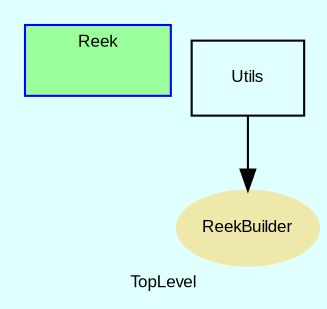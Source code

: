 digraph TopLevel {
    label = "TopLevel"
    compound = true
    fontname = Arial
    fontsize = 8
    bgcolor = lightcyan1
    node [
        color = black,
        fontname = Arial,
        fontsize = 8
    ]

    subgraph cluster_Reek {
        label = "Reek"
        fillcolor = palegreen1
        URL = "classes/Reek.html"
        color = blue
        fontname = Arial
        style = filled
        Reek [
            shape = plaintext,
            height = 0.01,
            width = 0.75,
            label = ""
        ]

    }

    ReekBuilder [
        fontcolor = black,
        shape = ellipse,
        URL = "classes/ReekBuilder.html",
        color = palegoldenrod,
        style = filled,
        label = "ReekBuilder"
    ]

    Utils [
        shape = box,
        URL = "classes/Utils.html",
        label = "Utils"
    ]

    Utils -> ReekBuilder [

    ]

}

